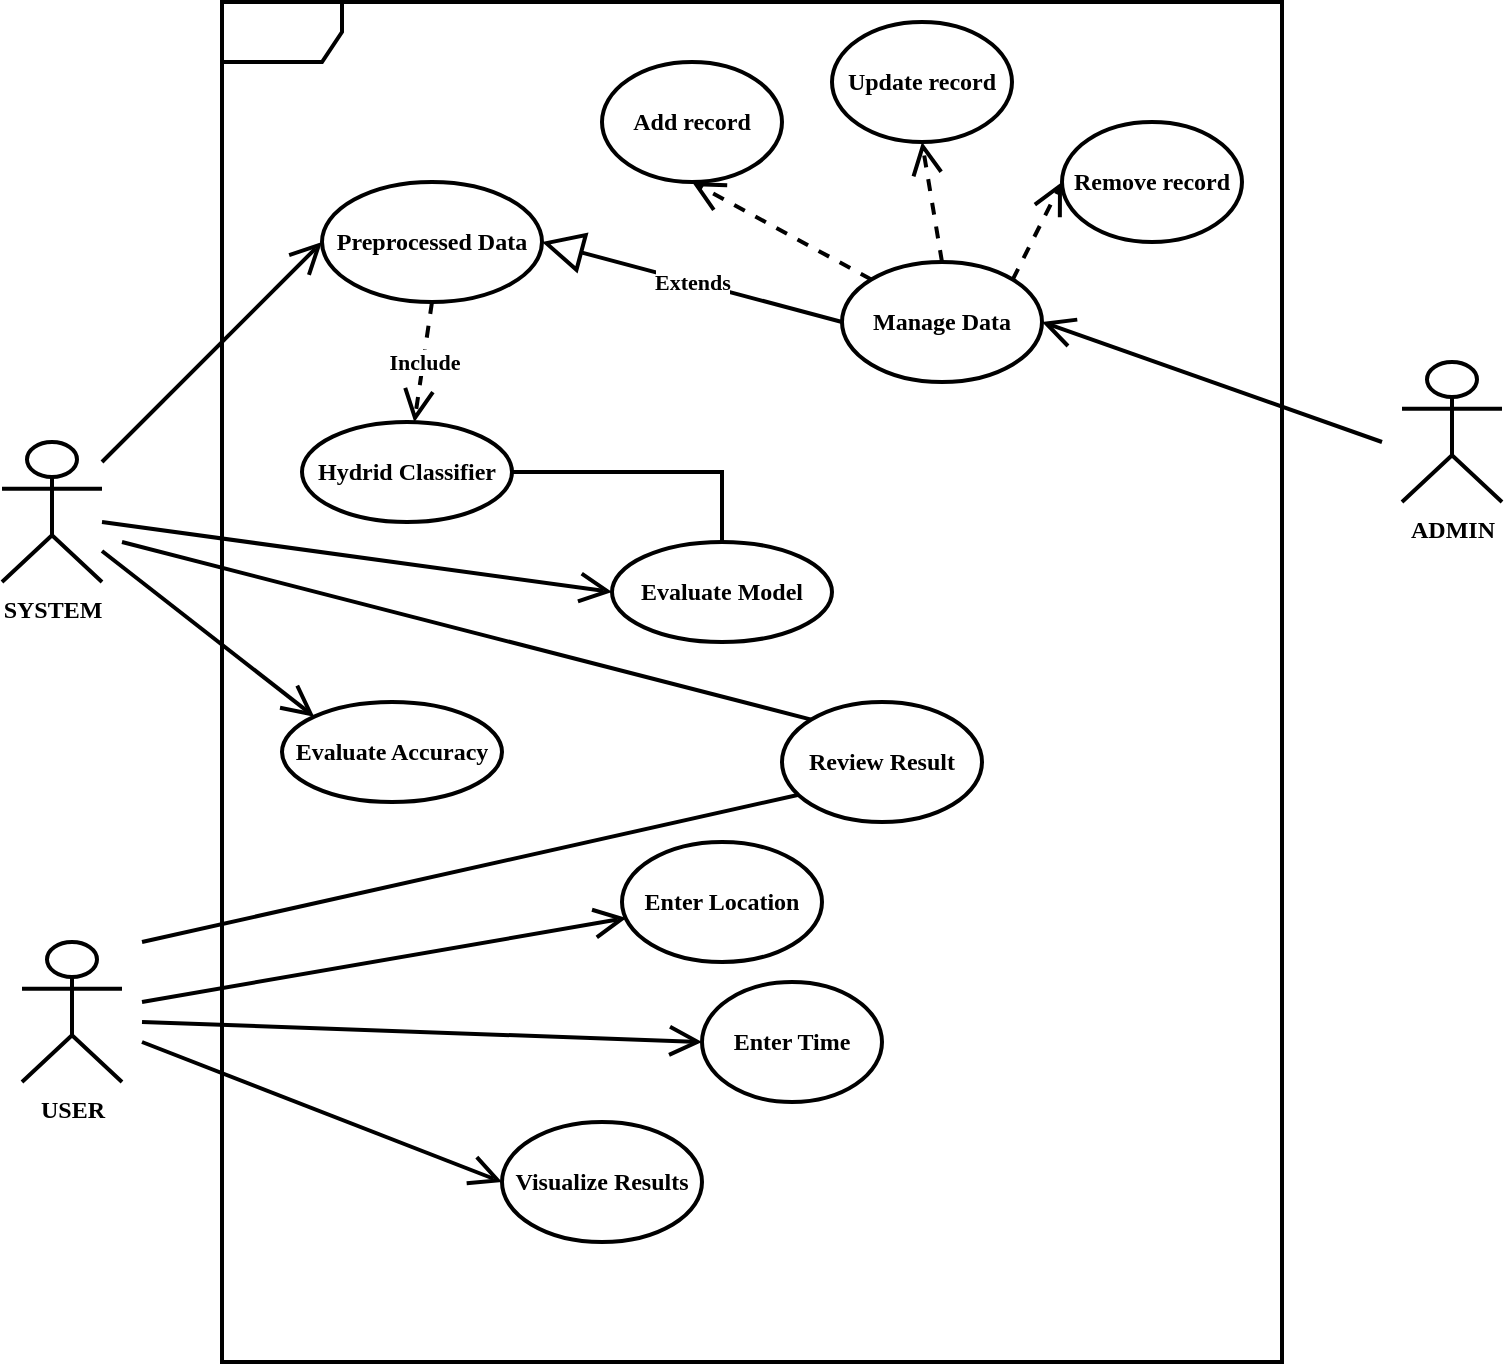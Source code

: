 <mxfile version="24.2.5" type="github">
  <diagram name="Page-1" id="ZP47xsRSzhiv-v-SpaPU">
    <mxGraphModel dx="1050" dy="522" grid="1" gridSize="10" guides="1" tooltips="1" connect="1" arrows="1" fold="1" page="1" pageScale="1" pageWidth="850" pageHeight="1100" math="0" shadow="0">
      <root>
        <mxCell id="0" />
        <mxCell id="1" parent="0" />
        <mxCell id="pe2orTPTWaKk4DzKW6lW-1" value="" style="shape=umlFrame;whiteSpace=wrap;html=1;pointerEvents=0;hachureGap=4;fontFamily=Architects Daughter;fontSource=https%3A%2F%2Ffonts.googleapis.com%2Fcss%3Ffamily%3DArchitects%2BDaughter;strokeWidth=2;" vertex="1" parent="1">
          <mxGeometry x="140" y="60" width="530" height="680" as="geometry" />
        </mxCell>
        <mxCell id="pe2orTPTWaKk4DzKW6lW-2" value="&lt;font face=&quot;Verdana&quot;&gt;&lt;b&gt;SYSTEM&lt;/b&gt;&lt;/font&gt;" style="shape=umlActor;verticalLabelPosition=bottom;verticalAlign=top;html=1;hachureGap=4;fontFamily=Architects Daughter;fontSource=https%3A%2F%2Ffonts.googleapis.com%2Fcss%3Ffamily%3DArchitects%2BDaughter;strokeWidth=2;" vertex="1" parent="1">
          <mxGeometry x="30" y="280" width="50" height="70" as="geometry" />
        </mxCell>
        <mxCell id="pe2orTPTWaKk4DzKW6lW-9" value="&lt;font face=&quot;Verdana&quot;&gt;&lt;b&gt;USER&lt;/b&gt;&lt;/font&gt;" style="shape=umlActor;verticalLabelPosition=bottom;verticalAlign=top;html=1;hachureGap=4;fontFamily=Architects Daughter;fontSource=https%3A%2F%2Ffonts.googleapis.com%2Fcss%3Ffamily%3DArchitects%2BDaughter;strokeWidth=2;" vertex="1" parent="1">
          <mxGeometry x="40" y="530" width="50" height="70" as="geometry" />
        </mxCell>
        <mxCell id="pe2orTPTWaKk4DzKW6lW-10" value="&lt;font face=&quot;Verdana&quot;&gt;&lt;b&gt;ADMIN&lt;/b&gt;&lt;/font&gt;" style="shape=umlActor;verticalLabelPosition=bottom;verticalAlign=top;html=1;hachureGap=4;fontFamily=Architects Daughter;fontSource=https%3A%2F%2Ffonts.googleapis.com%2Fcss%3Ffamily%3DArchitects%2BDaughter;strokeWidth=2;" vertex="1" parent="1">
          <mxGeometry x="730" y="240" width="50" height="70" as="geometry" />
        </mxCell>
        <mxCell id="pe2orTPTWaKk4DzKW6lW-16" value="&lt;font face=&quot;Verdana&quot;&gt;&lt;b&gt;Remove record&lt;/b&gt;&lt;/font&gt;" style="ellipse;whiteSpace=wrap;html=1;hachureGap=4;fontFamily=Architects Daughter;fontSource=https%3A%2F%2Ffonts.googleapis.com%2Fcss%3Ffamily%3DArchitects%2BDaughter;strokeWidth=2;" vertex="1" parent="1">
          <mxGeometry x="560" y="120" width="90" height="60" as="geometry" />
        </mxCell>
        <mxCell id="pe2orTPTWaKk4DzKW6lW-17" value="&lt;font face=&quot;Verdana&quot;&gt;&lt;b&gt;Update record&lt;/b&gt;&lt;/font&gt;" style="ellipse;whiteSpace=wrap;html=1;hachureGap=4;fontFamily=Architects Daughter;fontSource=https%3A%2F%2Ffonts.googleapis.com%2Fcss%3Ffamily%3DArchitects%2BDaughter;strokeWidth=2;" vertex="1" parent="1">
          <mxGeometry x="445" y="70" width="90" height="60" as="geometry" />
        </mxCell>
        <mxCell id="pe2orTPTWaKk4DzKW6lW-18" value="&lt;font face=&quot;Verdana&quot;&gt;&lt;b&gt;Add record&lt;/b&gt;&lt;/font&gt;" style="ellipse;whiteSpace=wrap;html=1;hachureGap=4;fontFamily=Architects Daughter;fontSource=https%3A%2F%2Ffonts.googleapis.com%2Fcss%3Ffamily%3DArchitects%2BDaughter;strokeWidth=2;" vertex="1" parent="1">
          <mxGeometry x="330" y="90" width="90" height="60" as="geometry" />
        </mxCell>
        <mxCell id="pe2orTPTWaKk4DzKW6lW-19" value="&lt;font face=&quot;Verdana&quot;&gt;&lt;b&gt;Manage Data&lt;/b&gt;&lt;/font&gt;" style="ellipse;whiteSpace=wrap;html=1;hachureGap=4;fontFamily=Architects Daughter;fontSource=https%3A%2F%2Ffonts.googleapis.com%2Fcss%3Ffamily%3DArchitects%2BDaughter;strokeWidth=2;" vertex="1" parent="1">
          <mxGeometry x="450" y="190" width="100" height="60" as="geometry" />
        </mxCell>
        <mxCell id="pe2orTPTWaKk4DzKW6lW-20" value="&lt;font face=&quot;Verdana&quot;&gt;&lt;b&gt;Preprocessed Data&lt;/b&gt;&lt;/font&gt;" style="ellipse;whiteSpace=wrap;html=1;hachureGap=4;fontFamily=Architects Daughter;fontSource=https%3A%2F%2Ffonts.googleapis.com%2Fcss%3Ffamily%3DArchitects%2BDaughter;strokeWidth=2;" vertex="1" parent="1">
          <mxGeometry x="190" y="150" width="110" height="60" as="geometry" />
        </mxCell>
        <mxCell id="pe2orTPTWaKk4DzKW6lW-39" value="" style="edgeStyle=orthogonalEdgeStyle;rounded=0;hachureGap=4;orthogonalLoop=1;jettySize=auto;html=1;fontFamily=Architects Daughter;fontSource=https%3A%2F%2Ffonts.googleapis.com%2Fcss%3Ffamily%3DArchitects%2BDaughter;endArrow=none;endFill=0;strokeWidth=2;" edge="1" parent="1" source="pe2orTPTWaKk4DzKW6lW-21" target="pe2orTPTWaKk4DzKW6lW-22">
          <mxGeometry relative="1" as="geometry" />
        </mxCell>
        <mxCell id="pe2orTPTWaKk4DzKW6lW-21" value="&lt;font face=&quot;Verdana&quot;&gt;&lt;b&gt;Hydrid Classifier&lt;/b&gt;&lt;/font&gt;" style="ellipse;whiteSpace=wrap;html=1;hachureGap=4;fontFamily=Architects Daughter;fontSource=https%3A%2F%2Ffonts.googleapis.com%2Fcss%3Ffamily%3DArchitects%2BDaughter;strokeWidth=2;" vertex="1" parent="1">
          <mxGeometry x="180" y="270" width="105" height="50" as="geometry" />
        </mxCell>
        <mxCell id="pe2orTPTWaKk4DzKW6lW-22" value="&lt;font face=&quot;Verdana&quot;&gt;&lt;b&gt;Evaluate Model&lt;/b&gt;&lt;/font&gt;" style="ellipse;whiteSpace=wrap;html=1;hachureGap=4;fontFamily=Architects Daughter;fontSource=https%3A%2F%2Ffonts.googleapis.com%2Fcss%3Ffamily%3DArchitects%2BDaughter;strokeWidth=2;" vertex="1" parent="1">
          <mxGeometry x="335" y="330" width="110" height="50" as="geometry" />
        </mxCell>
        <mxCell id="pe2orTPTWaKk4DzKW6lW-23" value="&lt;font face=&quot;Verdana&quot;&gt;&lt;b&gt;Evaluate Accuracy&lt;/b&gt;&lt;/font&gt;" style="ellipse;whiteSpace=wrap;html=1;hachureGap=4;fontFamily=Architects Daughter;fontSource=https%3A%2F%2Ffonts.googleapis.com%2Fcss%3Ffamily%3DArchitects%2BDaughter;strokeWidth=2;" vertex="1" parent="1">
          <mxGeometry x="170" y="410" width="110" height="50" as="geometry" />
        </mxCell>
        <mxCell id="pe2orTPTWaKk4DzKW6lW-24" value="&lt;font face=&quot;Verdana&quot;&gt;&lt;b&gt;Review Result&lt;/b&gt;&lt;/font&gt;" style="ellipse;whiteSpace=wrap;html=1;hachureGap=4;fontFamily=Architects Daughter;fontSource=https%3A%2F%2Ffonts.googleapis.com%2Fcss%3Ffamily%3DArchitects%2BDaughter;strokeWidth=2;" vertex="1" parent="1">
          <mxGeometry x="420" y="410" width="100" height="60" as="geometry" />
        </mxCell>
        <mxCell id="pe2orTPTWaKk4DzKW6lW-25" value="&lt;font face=&quot;Verdana&quot;&gt;&lt;b&gt;Enter Location&lt;/b&gt;&lt;/font&gt;" style="ellipse;whiteSpace=wrap;html=1;hachureGap=4;fontFamily=Architects Daughter;fontSource=https%3A%2F%2Ffonts.googleapis.com%2Fcss%3Ffamily%3DArchitects%2BDaughter;strokeWidth=2;" vertex="1" parent="1">
          <mxGeometry x="340" y="480" width="100" height="60" as="geometry" />
        </mxCell>
        <mxCell id="pe2orTPTWaKk4DzKW6lW-26" value="&lt;font face=&quot;Verdana&quot;&gt;&lt;b&gt;Enter Time&lt;/b&gt;&lt;/font&gt;" style="ellipse;whiteSpace=wrap;html=1;hachureGap=4;fontFamily=Architects Daughter;fontSource=https%3A%2F%2Ffonts.googleapis.com%2Fcss%3Ffamily%3DArchitects%2BDaughter;strokeWidth=2;" vertex="1" parent="1">
          <mxGeometry x="380" y="550" width="90" height="60" as="geometry" />
        </mxCell>
        <mxCell id="pe2orTPTWaKk4DzKW6lW-28" value="&lt;font face=&quot;Verdana&quot;&gt;&lt;b&gt;Visualize Results&lt;/b&gt;&lt;/font&gt;" style="ellipse;whiteSpace=wrap;html=1;hachureGap=4;fontFamily=Architects Daughter;fontSource=https%3A%2F%2Ffonts.googleapis.com%2Fcss%3Ffamily%3DArchitects%2BDaughter;strokeWidth=2;" vertex="1" parent="1">
          <mxGeometry x="280" y="620" width="100" height="60" as="geometry" />
        </mxCell>
        <mxCell id="pe2orTPTWaKk4DzKW6lW-31" value="" style="endArrow=open;endSize=12;dashed=1;html=1;rounded=0;hachureGap=4;fontFamily=Architects Daughter;fontSource=https%3A%2F%2Ffonts.googleapis.com%2Fcss%3Ffamily%3DArchitects%2BDaughter;exitX=0;exitY=0;exitDx=0;exitDy=0;entryX=0.5;entryY=1;entryDx=0;entryDy=0;strokeWidth=2;" edge="1" parent="1" source="pe2orTPTWaKk4DzKW6lW-19" target="pe2orTPTWaKk4DzKW6lW-18">
          <mxGeometry width="160" relative="1" as="geometry">
            <mxPoint x="390" y="330" as="sourcePoint" />
            <mxPoint x="550" y="330" as="targetPoint" />
          </mxGeometry>
        </mxCell>
        <mxCell id="pe2orTPTWaKk4DzKW6lW-32" value="" style="endArrow=open;endSize=12;dashed=1;html=1;rounded=0;hachureGap=4;fontFamily=Architects Daughter;fontSource=https%3A%2F%2Ffonts.googleapis.com%2Fcss%3Ffamily%3DArchitects%2BDaughter;exitX=0.5;exitY=0;exitDx=0;exitDy=0;entryX=0.5;entryY=1;entryDx=0;entryDy=0;strokeWidth=2;" edge="1" parent="1" source="pe2orTPTWaKk4DzKW6lW-19" target="pe2orTPTWaKk4DzKW6lW-17">
          <mxGeometry width="160" relative="1" as="geometry">
            <mxPoint x="510" y="200" as="sourcePoint" />
            <mxPoint x="495" y="150" as="targetPoint" />
          </mxGeometry>
        </mxCell>
        <mxCell id="pe2orTPTWaKk4DzKW6lW-33" value="" style="endArrow=open;endSize=12;dashed=1;html=1;rounded=0;hachureGap=4;fontFamily=Architects Daughter;fontSource=https%3A%2F%2Ffonts.googleapis.com%2Fcss%3Ffamily%3DArchitects%2BDaughter;exitX=1;exitY=0;exitDx=0;exitDy=0;entryX=0;entryY=0.5;entryDx=0;entryDy=0;strokeWidth=2;" edge="1" parent="1" source="pe2orTPTWaKk4DzKW6lW-19" target="pe2orTPTWaKk4DzKW6lW-16">
          <mxGeometry width="160" relative="1" as="geometry">
            <mxPoint x="520" y="210" as="sourcePoint" />
            <mxPoint x="505" y="160" as="targetPoint" />
          </mxGeometry>
        </mxCell>
        <mxCell id="pe2orTPTWaKk4DzKW6lW-34" value="&lt;font face=&quot;Verdana&quot;&gt;&lt;b&gt;Extends&lt;/b&gt;&lt;/font&gt;" style="endArrow=block;endSize=16;endFill=0;html=1;rounded=0;hachureGap=4;fontFamily=Architects Daughter;fontSource=https%3A%2F%2Ffonts.googleapis.com%2Fcss%3Ffamily%3DArchitects%2BDaughter;exitX=0;exitY=0.5;exitDx=0;exitDy=0;entryX=1;entryY=0.5;entryDx=0;entryDy=0;strokeWidth=2;" edge="1" parent="1" source="pe2orTPTWaKk4DzKW6lW-19" target="pe2orTPTWaKk4DzKW6lW-20">
          <mxGeometry width="160" relative="1" as="geometry">
            <mxPoint x="250" y="330" as="sourcePoint" />
            <mxPoint x="410" y="330" as="targetPoint" />
          </mxGeometry>
        </mxCell>
        <mxCell id="pe2orTPTWaKk4DzKW6lW-35" value="&lt;font face=&quot;Verdana&quot;&gt;&lt;b&gt;Include&lt;/b&gt;&lt;/font&gt;" style="endArrow=open;endSize=12;dashed=1;html=1;rounded=0;hachureGap=4;fontFamily=Architects Daughter;fontSource=https%3A%2F%2Ffonts.googleapis.com%2Fcss%3Ffamily%3DArchitects%2BDaughter;exitX=0.5;exitY=1;exitDx=0;exitDy=0;strokeWidth=2;" edge="1" parent="1" source="pe2orTPTWaKk4DzKW6lW-20" target="pe2orTPTWaKk4DzKW6lW-21">
          <mxGeometry width="160" relative="1" as="geometry">
            <mxPoint x="250" y="430" as="sourcePoint" />
            <mxPoint x="410" y="430" as="targetPoint" />
          </mxGeometry>
        </mxCell>
        <mxCell id="pe2orTPTWaKk4DzKW6lW-46" value="" style="endArrow=open;endFill=1;endSize=12;html=1;rounded=0;hachureGap=4;fontFamily=Architects Daughter;fontSource=https%3A%2F%2Ffonts.googleapis.com%2Fcss%3Ffamily%3DArchitects%2BDaughter;entryX=0.022;entryY=0.633;entryDx=0;entryDy=0;entryPerimeter=0;strokeWidth=2;" edge="1" parent="1" target="pe2orTPTWaKk4DzKW6lW-25">
          <mxGeometry width="160" relative="1" as="geometry">
            <mxPoint x="100" y="560" as="sourcePoint" />
            <mxPoint x="440" y="730" as="targetPoint" />
          </mxGeometry>
        </mxCell>
        <mxCell id="pe2orTPTWaKk4DzKW6lW-47" value="" style="endArrow=open;endFill=1;endSize=12;html=1;rounded=0;hachureGap=4;fontFamily=Architects Daughter;fontSource=https%3A%2F%2Ffonts.googleapis.com%2Fcss%3Ffamily%3DArchitects%2BDaughter;entryX=0;entryY=0.5;entryDx=0;entryDy=0;strokeWidth=2;" edge="1" parent="1" target="pe2orTPTWaKk4DzKW6lW-26">
          <mxGeometry width="160" relative="1" as="geometry">
            <mxPoint x="100" y="570" as="sourcePoint" />
            <mxPoint x="307" y="528" as="targetPoint" />
          </mxGeometry>
        </mxCell>
        <mxCell id="pe2orTPTWaKk4DzKW6lW-48" value="" style="endArrow=open;endFill=1;endSize=12;html=1;rounded=0;hachureGap=4;fontFamily=Architects Daughter;fontSource=https%3A%2F%2Ffonts.googleapis.com%2Fcss%3Ffamily%3DArchitects%2BDaughter;entryX=0;entryY=0.5;entryDx=0;entryDy=0;strokeWidth=2;" edge="1" parent="1" target="pe2orTPTWaKk4DzKW6lW-28">
          <mxGeometry width="160" relative="1" as="geometry">
            <mxPoint x="100" y="580" as="sourcePoint" />
            <mxPoint x="317" y="538" as="targetPoint" />
          </mxGeometry>
        </mxCell>
        <mxCell id="pe2orTPTWaKk4DzKW6lW-49" value="" style="endArrow=open;endFill=1;endSize=12;html=1;rounded=0;hachureGap=4;fontFamily=Architects Daughter;fontSource=https%3A%2F%2Ffonts.googleapis.com%2Fcss%3Ffamily%3DArchitects%2BDaughter;entryX=0;entryY=0.5;entryDx=0;entryDy=0;strokeWidth=2;" edge="1" parent="1" target="pe2orTPTWaKk4DzKW6lW-20">
          <mxGeometry width="160" relative="1" as="geometry">
            <mxPoint x="80" y="290" as="sourcePoint" />
            <mxPoint x="327" y="548" as="targetPoint" />
          </mxGeometry>
        </mxCell>
        <mxCell id="pe2orTPTWaKk4DzKW6lW-50" value="" style="endArrow=open;endFill=1;endSize=12;html=1;rounded=0;hachureGap=4;fontFamily=Architects Daughter;fontSource=https%3A%2F%2Ffonts.googleapis.com%2Fcss%3Ffamily%3DArchitects%2BDaughter;entryX=0;entryY=0.5;entryDx=0;entryDy=0;strokeWidth=2;" edge="1" parent="1" target="pe2orTPTWaKk4DzKW6lW-22">
          <mxGeometry width="160" relative="1" as="geometry">
            <mxPoint x="80" y="320" as="sourcePoint" />
            <mxPoint x="337" y="558" as="targetPoint" />
          </mxGeometry>
        </mxCell>
        <mxCell id="pe2orTPTWaKk4DzKW6lW-51" value="" style="endArrow=open;endFill=1;endSize=12;html=1;rounded=0;hachureGap=4;fontFamily=Architects Daughter;fontSource=https%3A%2F%2Ffonts.googleapis.com%2Fcss%3Ffamily%3DArchitects%2BDaughter;entryX=0;entryY=0;entryDx=0;entryDy=0;strokeWidth=2;" edge="1" parent="1" source="pe2orTPTWaKk4DzKW6lW-2" target="pe2orTPTWaKk4DzKW6lW-23">
          <mxGeometry width="160" relative="1" as="geometry">
            <mxPoint x="115" y="615" as="sourcePoint" />
            <mxPoint x="347" y="568" as="targetPoint" />
          </mxGeometry>
        </mxCell>
        <mxCell id="pe2orTPTWaKk4DzKW6lW-53" value="" style="endArrow=none;endFill=0;endSize=12;html=1;rounded=0;hachureGap=4;fontFamily=Architects Daughter;fontSource=https%3A%2F%2Ffonts.googleapis.com%2Fcss%3Ffamily%3DArchitects%2BDaughter;entryX=0.084;entryY=0.773;entryDx=0;entryDy=0;strokeWidth=2;entryPerimeter=0;" edge="1" parent="1" target="pe2orTPTWaKk4DzKW6lW-24">
          <mxGeometry width="160" relative="1" as="geometry">
            <mxPoint x="100" y="530" as="sourcePoint" />
            <mxPoint x="307" y="528" as="targetPoint" />
          </mxGeometry>
        </mxCell>
        <mxCell id="pe2orTPTWaKk4DzKW6lW-54" value="" style="endArrow=none;endFill=0;endSize=12;html=1;rounded=0;hachureGap=4;fontFamily=Architects Daughter;fontSource=https%3A%2F%2Ffonts.googleapis.com%2Fcss%3Ffamily%3DArchitects%2BDaughter;entryX=0;entryY=0;entryDx=0;entryDy=0;strokeWidth=2;" edge="1" parent="1" target="pe2orTPTWaKk4DzKW6lW-24">
          <mxGeometry width="160" relative="1" as="geometry">
            <mxPoint x="90" y="330" as="sourcePoint" />
            <mxPoint x="317" y="538" as="targetPoint" />
          </mxGeometry>
        </mxCell>
        <mxCell id="pe2orTPTWaKk4DzKW6lW-55" value="" style="endArrow=open;endFill=1;endSize=12;html=1;rounded=0;hachureGap=4;fontFamily=Architects Daughter;fontSource=https%3A%2F%2Ffonts.googleapis.com%2Fcss%3Ffamily%3DArchitects%2BDaughter;entryX=1;entryY=0.5;entryDx=0;entryDy=0;strokeWidth=2;" edge="1" parent="1" target="pe2orTPTWaKk4DzKW6lW-19">
          <mxGeometry width="160" relative="1" as="geometry">
            <mxPoint x="720" y="280" as="sourcePoint" />
            <mxPoint x="588.5" y="280" as="targetPoint" />
          </mxGeometry>
        </mxCell>
      </root>
    </mxGraphModel>
  </diagram>
</mxfile>
